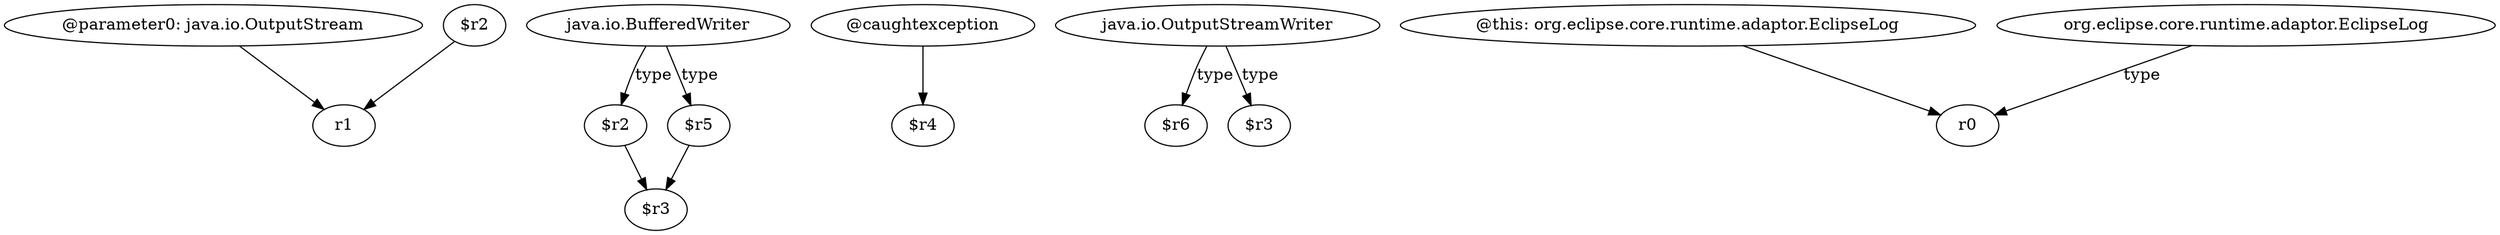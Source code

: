 digraph g {
0[label="@parameter0: java.io.OutputStream"]
1[label="r1"]
0->1[label=""]
2[label="java.io.BufferedWriter"]
3[label="$r2"]
2->3[label="type"]
4[label="@caughtexception"]
5[label="$r4"]
4->5[label=""]
6[label="java.io.OutputStreamWriter"]
7[label="$r6"]
6->7[label="type"]
8[label="$r2"]
8->1[label=""]
9[label="$r5"]
10[label="$r3"]
9->10[label=""]
11[label="@this: org.eclipse.core.runtime.adaptor.EclipseLog"]
12[label="r0"]
11->12[label=""]
13[label="org.eclipse.core.runtime.adaptor.EclipseLog"]
13->12[label="type"]
3->10[label=""]
2->9[label="type"]
14[label="$r3"]
6->14[label="type"]
}